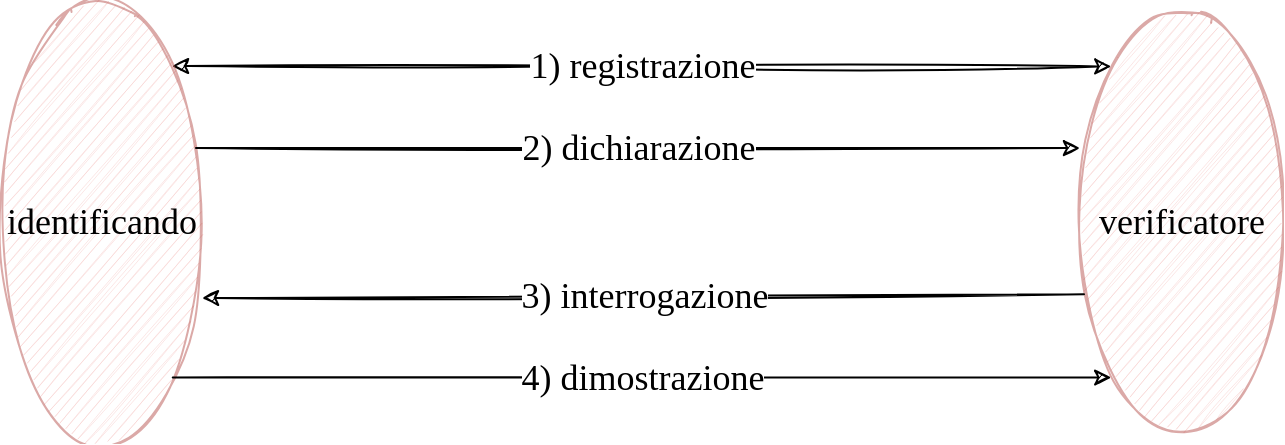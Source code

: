 <mxfile version="15.8.8" type="device"><diagram id="JP0gBPxypD-B3swmiFSp" name="Page-1"><mxGraphModel dx="1422" dy="737" grid="1" gridSize="10" guides="1" tooltips="1" connect="1" arrows="1" fold="1" page="1" pageScale="1" pageWidth="827" pageHeight="1169" math="0" shadow="0"><root><mxCell id="0"/><mxCell id="1" parent="0"/><mxCell id="sLvbos2_5OhzHZyutMdO-7" value="1) registrazione" style="edgeStyle=orthogonalEdgeStyle;rounded=0;sketch=1;orthogonalLoop=1;jettySize=auto;html=1;fontFamily=Maven Pro;fontSize=18;entryX=0;entryY=0;entryDx=0;entryDy=0;startArrow=classic;startFill=1;" parent="1" target="Y4TUV4H3YHWyU1hq7ZdA-1" edge="1"><mxGeometry relative="1" as="geometry"><mxPoint x="185" y="372" as="sourcePoint"/><mxPoint x="620" y="340" as="targetPoint"/><Array as="points"><mxPoint x="390" y="372"/><mxPoint x="390" y="372"/></Array></mxGeometry></mxCell><mxCell id="FrdOh2KGLZJYutwBbuUi-4" value="identificando" style="ellipse;whiteSpace=wrap;html=1;labelBackgroundColor=none;labelBorderColor=none;sketch=1;fontFamily=Maven Pro;fontSize=18;fillColor=#f8cecc;strokeColor=#b85450;spacingBottom=0;opacity=50;verticalAlign=middle;fontStyle=0" parent="1" vertex="1"><mxGeometry x="100" y="340" width="100" height="220" as="geometry"/></mxCell><mxCell id="Y4TUV4H3YHWyU1hq7ZdA-1" value="verificatore" style="ellipse;whiteSpace=wrap;html=1;labelBackgroundColor=none;labelBorderColor=none;sketch=1;fontFamily=Maven Pro;fontSize=18;fillColor=#f8cecc;strokeColor=#b85450;spacingBottom=0;opacity=50;verticalAlign=middle;fontStyle=0" parent="1" vertex="1"><mxGeometry x="640" y="340" width="100" height="220" as="geometry"/></mxCell><mxCell id="sLvbos2_5OhzHZyutMdO-3" style="edgeStyle=orthogonalEdgeStyle;rounded=0;sketch=1;orthogonalLoop=1;jettySize=auto;html=1;entryX=1.02;entryY=0.5;entryDx=0;entryDy=0;entryPerimeter=0;fontFamily=Maven Pro;fontSize=18;" parent="1" target="sLvbos2_5OhzHZyutMdO-2" edge="1"><mxGeometry relative="1" as="geometry"><Array as="points"><mxPoint x="670" y="390"/><mxPoint x="670" y="509"/></Array><mxPoint x="600" y="390" as="sourcePoint"/></mxGeometry></mxCell><mxCell id="lHTlruN3aYg3zlFj-AM4-1" value="2) dichiarazione" style="endArrow=classic;html=1;rounded=0;sketch=1;exitX=0.97;exitY=0.332;exitDx=0;exitDy=0;exitPerimeter=0;entryX=-0.01;entryY=0.332;entryDx=0;entryDy=0;entryPerimeter=0;fontFamily=Maven Pro;fontSize=18;" edge="1" parent="1" source="FrdOh2KGLZJYutwBbuUi-4" target="Y4TUV4H3YHWyU1hq7ZdA-1"><mxGeometry width="50" height="50" relative="1" as="geometry"><mxPoint x="250" y="470" as="sourcePoint"/><mxPoint x="300" y="420" as="targetPoint"/></mxGeometry></mxCell><mxCell id="lHTlruN3aYg3zlFj-AM4-2" value="3) interrogazione" style="endArrow=classic;html=1;rounded=0;sketch=1;fontFamily=Maven Pro;fontSize=18;entryX=1;entryY=0.673;entryDx=0;entryDy=0;entryPerimeter=0;exitX=0.01;exitY=0.664;exitDx=0;exitDy=0;exitPerimeter=0;" edge="1" parent="1" source="Y4TUV4H3YHWyU1hq7ZdA-1" target="FrdOh2KGLZJYutwBbuUi-4"><mxGeometry width="50" height="50" relative="1" as="geometry"><mxPoint x="640" y="471" as="sourcePoint"/><mxPoint x="200" y="471" as="targetPoint"/></mxGeometry></mxCell><mxCell id="lHTlruN3aYg3zlFj-AM4-3" value="4) dimostrazione" style="endArrow=classic;html=1;rounded=0;sketch=1;exitX=1;exitY=1;exitDx=0;exitDy=0;entryX=0;entryY=1;entryDx=0;entryDy=0;fontSize=18;fontFamily=Maven Pro;" edge="1" parent="1" source="FrdOh2KGLZJYutwBbuUi-4" target="Y4TUV4H3YHWyU1hq7ZdA-1"><mxGeometry width="50" height="50" relative="1" as="geometry"><mxPoint x="220" y="560" as="sourcePoint"/><mxPoint x="270" y="510" as="targetPoint"/></mxGeometry></mxCell></root></mxGraphModel></diagram></mxfile>